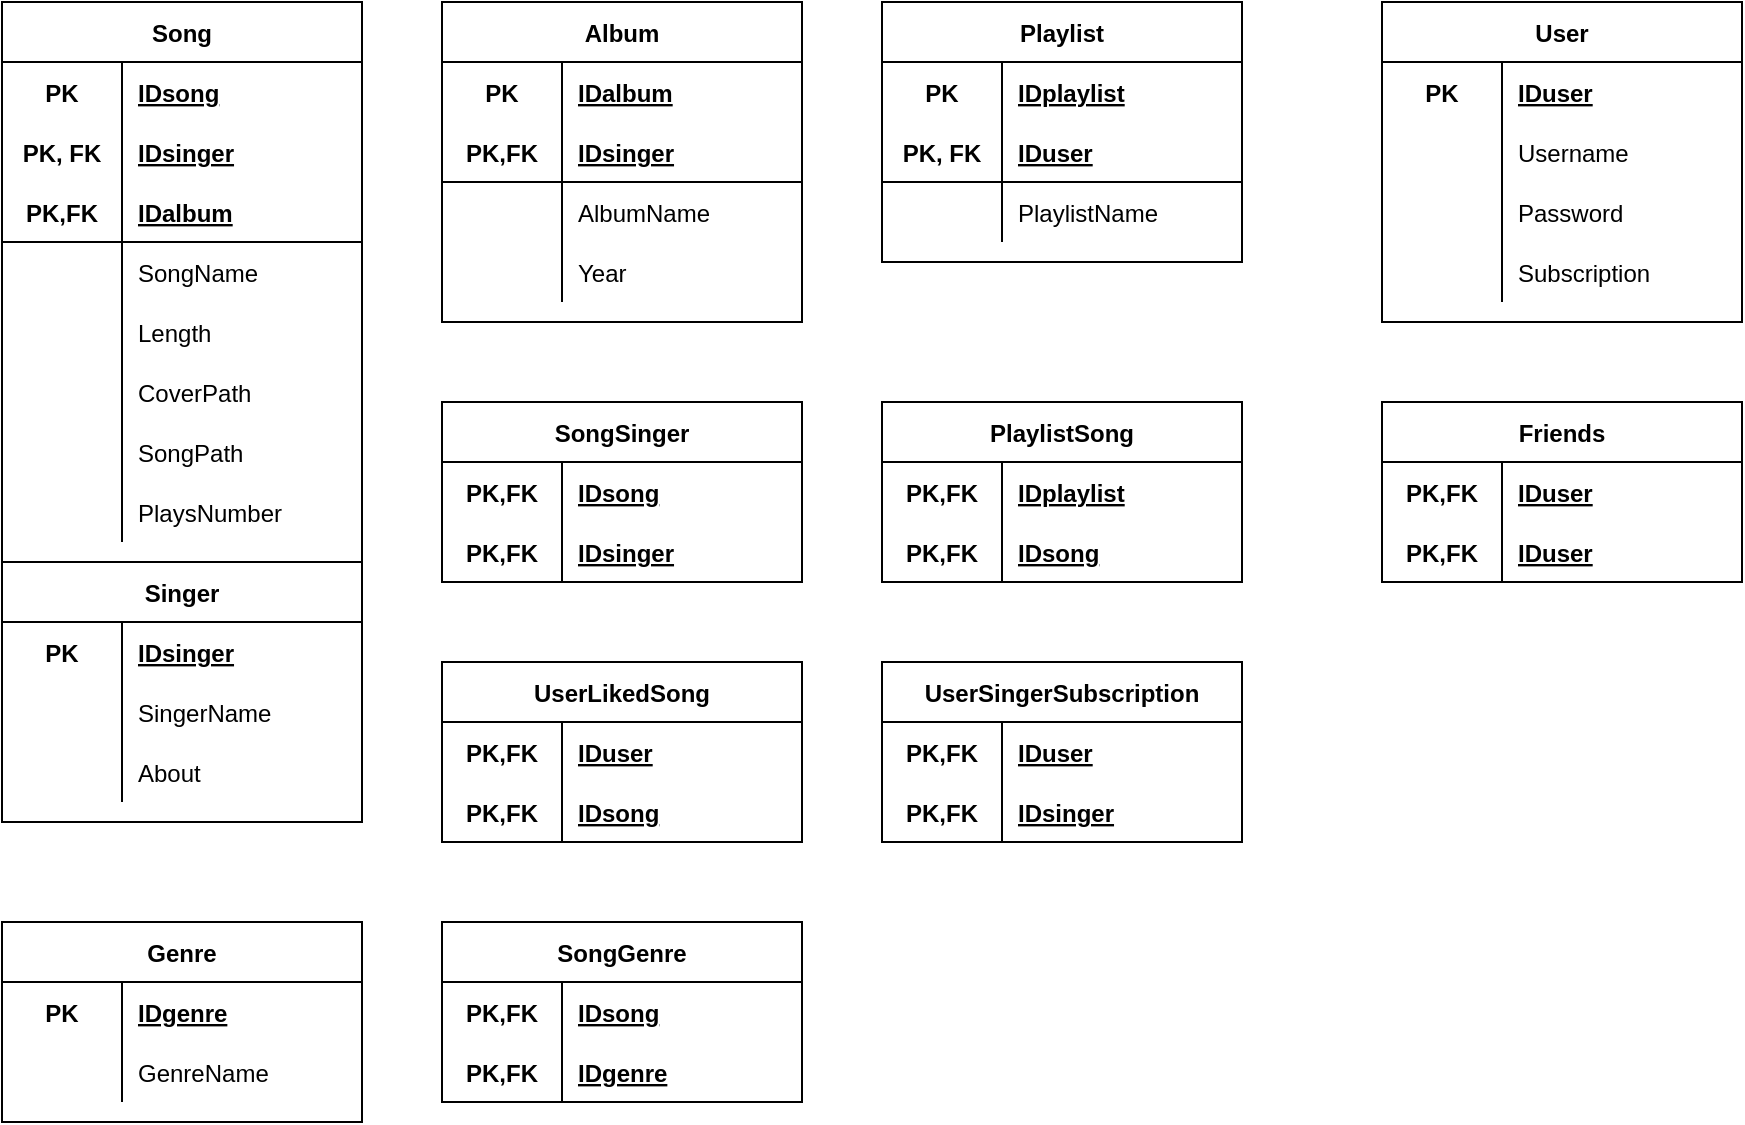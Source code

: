 <mxfile version="13.7.9" type="device"><diagram id="THQ4FjITXMWXtmyJFbRq" name="Page-1"><mxGraphModel dx="1773" dy="612" grid="1" gridSize="10" guides="1" tooltips="1" connect="1" arrows="1" fold="1" page="1" pageScale="1" pageWidth="827" pageHeight="1169" math="0" shadow="0"><root><mxCell id="0"/><mxCell id="1" parent="0"/><mxCell id="MXgtOLswVDsgF5XShv01-17" value="Song" style="shape=table;startSize=30;container=1;collapsible=1;childLayout=tableLayout;fixedRows=1;rowLines=0;fontStyle=1;align=center;resizeLast=1;" parent="1" vertex="1"><mxGeometry x="-80" y="20" width="180" height="280" as="geometry"/></mxCell><mxCell id="MXgtOLswVDsgF5XShv01-18" value="" style="shape=partialRectangle;collapsible=0;dropTarget=0;pointerEvents=0;fillColor=none;top=0;left=0;bottom=0;right=0;points=[[0,0.5],[1,0.5]];portConstraint=eastwest;" parent="MXgtOLswVDsgF5XShv01-17" vertex="1"><mxGeometry y="30" width="180" height="30" as="geometry"/></mxCell><mxCell id="MXgtOLswVDsgF5XShv01-19" value="PK" style="shape=partialRectangle;connectable=0;fillColor=none;top=0;left=0;bottom=0;right=0;fontStyle=1;overflow=hidden;" parent="MXgtOLswVDsgF5XShv01-18" vertex="1"><mxGeometry width="60" height="30" as="geometry"/></mxCell><mxCell id="MXgtOLswVDsgF5XShv01-20" value="IDsong" style="shape=partialRectangle;connectable=0;fillColor=none;top=0;left=0;bottom=0;right=0;align=left;spacingLeft=6;fontStyle=5;overflow=hidden;" parent="MXgtOLswVDsgF5XShv01-18" vertex="1"><mxGeometry x="60" width="120" height="30" as="geometry"/></mxCell><mxCell id="V-xneKxvYyfVW1KELHhu-1" style="shape=partialRectangle;collapsible=0;dropTarget=0;pointerEvents=0;fillColor=none;top=0;left=0;bottom=0;right=0;points=[[0,0.5],[1,0.5]];portConstraint=eastwest;" vertex="1" parent="MXgtOLswVDsgF5XShv01-17"><mxGeometry y="60" width="180" height="30" as="geometry"/></mxCell><mxCell id="V-xneKxvYyfVW1KELHhu-2" value="PK, FK" style="shape=partialRectangle;connectable=0;fillColor=none;top=0;left=0;bottom=0;right=0;fontStyle=1;overflow=hidden;" vertex="1" parent="V-xneKxvYyfVW1KELHhu-1"><mxGeometry width="60" height="30" as="geometry"/></mxCell><mxCell id="V-xneKxvYyfVW1KELHhu-3" value="IDsinger" style="shape=partialRectangle;connectable=0;fillColor=none;top=0;left=0;bottom=0;right=0;align=left;spacingLeft=6;fontStyle=5;overflow=hidden;" vertex="1" parent="V-xneKxvYyfVW1KELHhu-1"><mxGeometry x="60" width="120" height="30" as="geometry"/></mxCell><mxCell id="MXgtOLswVDsgF5XShv01-21" value="" style="shape=partialRectangle;collapsible=0;dropTarget=0;pointerEvents=0;fillColor=none;top=0;left=0;bottom=1;right=0;points=[[0,0.5],[1,0.5]];portConstraint=eastwest;" parent="MXgtOLswVDsgF5XShv01-17" vertex="1"><mxGeometry y="90" width="180" height="30" as="geometry"/></mxCell><mxCell id="MXgtOLswVDsgF5XShv01-22" value="PK,FK" style="shape=partialRectangle;connectable=0;fillColor=none;top=0;left=0;bottom=0;right=0;fontStyle=1;overflow=hidden;" parent="MXgtOLswVDsgF5XShv01-21" vertex="1"><mxGeometry width="60" height="30" as="geometry"/></mxCell><mxCell id="MXgtOLswVDsgF5XShv01-23" value="IDalbum" style="shape=partialRectangle;connectable=0;fillColor=none;top=0;left=0;bottom=0;right=0;align=left;spacingLeft=6;fontStyle=5;overflow=hidden;" parent="MXgtOLswVDsgF5XShv01-21" vertex="1"><mxGeometry x="60" width="120" height="30" as="geometry"/></mxCell><mxCell id="MXgtOLswVDsgF5XShv01-24" value="" style="shape=partialRectangle;collapsible=0;dropTarget=0;pointerEvents=0;fillColor=none;top=0;left=0;bottom=0;right=0;points=[[0,0.5],[1,0.5]];portConstraint=eastwest;" parent="MXgtOLswVDsgF5XShv01-17" vertex="1"><mxGeometry y="120" width="180" height="30" as="geometry"/></mxCell><mxCell id="MXgtOLswVDsgF5XShv01-25" value="" style="shape=partialRectangle;connectable=0;fillColor=none;top=0;left=0;bottom=0;right=0;editable=1;overflow=hidden;" parent="MXgtOLswVDsgF5XShv01-24" vertex="1"><mxGeometry width="60" height="30" as="geometry"/></mxCell><mxCell id="MXgtOLswVDsgF5XShv01-26" value="SongName" style="shape=partialRectangle;connectable=0;fillColor=none;top=0;left=0;bottom=0;right=0;align=left;spacingLeft=6;overflow=hidden;" parent="MXgtOLswVDsgF5XShv01-24" vertex="1"><mxGeometry x="60" width="120" height="30" as="geometry"/></mxCell><mxCell id="MXgtOLswVDsgF5XShv01-65" style="shape=partialRectangle;collapsible=0;dropTarget=0;pointerEvents=0;fillColor=none;top=0;left=0;bottom=0;right=0;points=[[0,0.5],[1,0.5]];portConstraint=eastwest;" parent="MXgtOLswVDsgF5XShv01-17" vertex="1"><mxGeometry y="150" width="180" height="30" as="geometry"/></mxCell><mxCell id="MXgtOLswVDsgF5XShv01-66" style="shape=partialRectangle;connectable=0;fillColor=none;top=0;left=0;bottom=0;right=0;editable=1;overflow=hidden;" parent="MXgtOLswVDsgF5XShv01-65" vertex="1"><mxGeometry width="60" height="30" as="geometry"/></mxCell><mxCell id="MXgtOLswVDsgF5XShv01-67" value="Length" style="shape=partialRectangle;connectable=0;fillColor=none;top=0;left=0;bottom=0;right=0;align=left;spacingLeft=6;overflow=hidden;" parent="MXgtOLswVDsgF5XShv01-65" vertex="1"><mxGeometry x="60" width="120" height="30" as="geometry"/></mxCell><mxCell id="MXgtOLswVDsgF5XShv01-27" value="" style="shape=partialRectangle;collapsible=0;dropTarget=0;pointerEvents=0;fillColor=none;top=0;left=0;bottom=0;right=0;points=[[0,0.5],[1,0.5]];portConstraint=eastwest;" parent="MXgtOLswVDsgF5XShv01-17" vertex="1"><mxGeometry y="180" width="180" height="30" as="geometry"/></mxCell><mxCell id="MXgtOLswVDsgF5XShv01-28" value="" style="shape=partialRectangle;connectable=0;fillColor=none;top=0;left=0;bottom=0;right=0;editable=1;overflow=hidden;" parent="MXgtOLswVDsgF5XShv01-27" vertex="1"><mxGeometry width="60" height="30" as="geometry"/></mxCell><mxCell id="MXgtOLswVDsgF5XShv01-29" value="CoverPath" style="shape=partialRectangle;connectable=0;fillColor=none;top=0;left=0;bottom=0;right=0;align=left;spacingLeft=6;overflow=hidden;" parent="MXgtOLswVDsgF5XShv01-27" vertex="1"><mxGeometry x="60" width="120" height="30" as="geometry"/></mxCell><mxCell id="MXgtOLswVDsgF5XShv01-30" style="shape=partialRectangle;collapsible=0;dropTarget=0;pointerEvents=0;fillColor=none;top=0;left=0;bottom=0;right=0;points=[[0,0.5],[1,0.5]];portConstraint=eastwest;" parent="MXgtOLswVDsgF5XShv01-17" vertex="1"><mxGeometry y="210" width="180" height="30" as="geometry"/></mxCell><mxCell id="MXgtOLswVDsgF5XShv01-31" style="shape=partialRectangle;connectable=0;fillColor=none;top=0;left=0;bottom=0;right=0;editable=1;overflow=hidden;" parent="MXgtOLswVDsgF5XShv01-30" vertex="1"><mxGeometry width="60" height="30" as="geometry"/></mxCell><mxCell id="MXgtOLswVDsgF5XShv01-32" value="SongPath" style="shape=partialRectangle;connectable=0;fillColor=none;top=0;left=0;bottom=0;right=0;align=left;spacingLeft=6;overflow=hidden;" parent="MXgtOLswVDsgF5XShv01-30" vertex="1"><mxGeometry x="60" width="120" height="30" as="geometry"/></mxCell><mxCell id="MXgtOLswVDsgF5XShv01-46" style="shape=partialRectangle;collapsible=0;dropTarget=0;pointerEvents=0;fillColor=none;top=0;left=0;bottom=0;right=0;points=[[0,0.5],[1,0.5]];portConstraint=eastwest;" parent="MXgtOLswVDsgF5XShv01-17" vertex="1"><mxGeometry y="240" width="180" height="30" as="geometry"/></mxCell><mxCell id="MXgtOLswVDsgF5XShv01-47" style="shape=partialRectangle;connectable=0;fillColor=none;top=0;left=0;bottom=0;right=0;editable=1;overflow=hidden;" parent="MXgtOLswVDsgF5XShv01-46" vertex="1"><mxGeometry width="60" height="30" as="geometry"/></mxCell><mxCell id="MXgtOLswVDsgF5XShv01-48" value="PlaysNumber" style="shape=partialRectangle;connectable=0;fillColor=none;top=0;left=0;bottom=0;right=0;align=left;spacingLeft=6;overflow=hidden;" parent="MXgtOLswVDsgF5XShv01-46" vertex="1"><mxGeometry x="60" width="120" height="30" as="geometry"/></mxCell><mxCell id="MXgtOLswVDsgF5XShv01-33" value="Singer" style="shape=table;startSize=30;container=1;collapsible=1;childLayout=tableLayout;fixedRows=1;rowLines=0;fontStyle=1;align=center;resizeLast=1;" parent="1" vertex="1"><mxGeometry x="-80" y="300" width="180" height="130" as="geometry"/></mxCell><mxCell id="MXgtOLswVDsgF5XShv01-34" value="" style="shape=partialRectangle;collapsible=0;dropTarget=0;pointerEvents=0;fillColor=none;top=0;left=0;bottom=0;right=0;points=[[0,0.5],[1,0.5]];portConstraint=eastwest;" parent="MXgtOLswVDsgF5XShv01-33" vertex="1"><mxGeometry y="30" width="180" height="30" as="geometry"/></mxCell><mxCell id="MXgtOLswVDsgF5XShv01-35" value="PK" style="shape=partialRectangle;connectable=0;fillColor=none;top=0;left=0;bottom=0;right=0;fontStyle=1;overflow=hidden;" parent="MXgtOLswVDsgF5XShv01-34" vertex="1"><mxGeometry width="60" height="30" as="geometry"/></mxCell><mxCell id="MXgtOLswVDsgF5XShv01-36" value="IDsinger" style="shape=partialRectangle;connectable=0;fillColor=none;top=0;left=0;bottom=0;right=0;align=left;spacingLeft=6;fontStyle=5;overflow=hidden;" parent="MXgtOLswVDsgF5XShv01-34" vertex="1"><mxGeometry x="60" width="120" height="30" as="geometry"/></mxCell><mxCell id="MXgtOLswVDsgF5XShv01-40" value="" style="shape=partialRectangle;collapsible=0;dropTarget=0;pointerEvents=0;fillColor=none;top=0;left=0;bottom=0;right=0;points=[[0,0.5],[1,0.5]];portConstraint=eastwest;" parent="MXgtOLswVDsgF5XShv01-33" vertex="1"><mxGeometry y="60" width="180" height="30" as="geometry"/></mxCell><mxCell id="MXgtOLswVDsgF5XShv01-41" value="" style="shape=partialRectangle;connectable=0;fillColor=none;top=0;left=0;bottom=0;right=0;editable=1;overflow=hidden;" parent="MXgtOLswVDsgF5XShv01-40" vertex="1"><mxGeometry width="60" height="30" as="geometry"/></mxCell><mxCell id="MXgtOLswVDsgF5XShv01-42" value="SingerName" style="shape=partialRectangle;connectable=0;fillColor=none;top=0;left=0;bottom=0;right=0;align=left;spacingLeft=6;overflow=hidden;" parent="MXgtOLswVDsgF5XShv01-40" vertex="1"><mxGeometry x="60" width="120" height="30" as="geometry"/></mxCell><mxCell id="MXgtOLswVDsgF5XShv01-43" value="" style="shape=partialRectangle;collapsible=0;dropTarget=0;pointerEvents=0;fillColor=none;top=0;left=0;bottom=0;right=0;points=[[0,0.5],[1,0.5]];portConstraint=eastwest;" parent="MXgtOLswVDsgF5XShv01-33" vertex="1"><mxGeometry y="90" width="180" height="30" as="geometry"/></mxCell><mxCell id="MXgtOLswVDsgF5XShv01-44" value="" style="shape=partialRectangle;connectable=0;fillColor=none;top=0;left=0;bottom=0;right=0;editable=1;overflow=hidden;" parent="MXgtOLswVDsgF5XShv01-43" vertex="1"><mxGeometry width="60" height="30" as="geometry"/></mxCell><mxCell id="MXgtOLswVDsgF5XShv01-45" value="About" style="shape=partialRectangle;connectable=0;fillColor=none;top=0;left=0;bottom=0;right=0;align=left;spacingLeft=6;overflow=hidden;" parent="MXgtOLswVDsgF5XShv01-43" vertex="1"><mxGeometry x="60" width="120" height="30" as="geometry"/></mxCell><mxCell id="MXgtOLswVDsgF5XShv01-52" value="Album" style="shape=table;startSize=30;container=1;collapsible=1;childLayout=tableLayout;fixedRows=1;rowLines=0;fontStyle=1;align=center;resizeLast=1;" parent="1" vertex="1"><mxGeometry x="140" y="20" width="180" height="160" as="geometry"/></mxCell><mxCell id="MXgtOLswVDsgF5XShv01-53" value="" style="shape=partialRectangle;collapsible=0;dropTarget=0;pointerEvents=0;fillColor=none;top=0;left=0;bottom=0;right=0;points=[[0,0.5],[1,0.5]];portConstraint=eastwest;" parent="MXgtOLswVDsgF5XShv01-52" vertex="1"><mxGeometry y="30" width="180" height="30" as="geometry"/></mxCell><mxCell id="MXgtOLswVDsgF5XShv01-54" value="PK" style="shape=partialRectangle;connectable=0;fillColor=none;top=0;left=0;bottom=0;right=0;fontStyle=1;overflow=hidden;" parent="MXgtOLswVDsgF5XShv01-53" vertex="1"><mxGeometry width="60" height="30" as="geometry"/></mxCell><mxCell id="MXgtOLswVDsgF5XShv01-55" value="IDalbum" style="shape=partialRectangle;connectable=0;fillColor=none;top=0;left=0;bottom=0;right=0;align=left;spacingLeft=6;fontStyle=5;overflow=hidden;" parent="MXgtOLswVDsgF5XShv01-53" vertex="1"><mxGeometry x="60" width="120" height="30" as="geometry"/></mxCell><mxCell id="MXgtOLswVDsgF5XShv01-56" value="" style="shape=partialRectangle;collapsible=0;dropTarget=0;pointerEvents=0;fillColor=none;top=0;left=0;bottom=1;right=0;points=[[0,0.5],[1,0.5]];portConstraint=eastwest;" parent="MXgtOLswVDsgF5XShv01-52" vertex="1"><mxGeometry y="60" width="180" height="30" as="geometry"/></mxCell><mxCell id="MXgtOLswVDsgF5XShv01-57" value="PK,FK" style="shape=partialRectangle;connectable=0;fillColor=none;top=0;left=0;bottom=0;right=0;fontStyle=1;overflow=hidden;" parent="MXgtOLswVDsgF5XShv01-56" vertex="1"><mxGeometry width="60" height="30" as="geometry"/></mxCell><mxCell id="MXgtOLswVDsgF5XShv01-58" value="IDsinger" style="shape=partialRectangle;connectable=0;fillColor=none;top=0;left=0;bottom=0;right=0;align=left;spacingLeft=6;fontStyle=5;overflow=hidden;" parent="MXgtOLswVDsgF5XShv01-56" vertex="1"><mxGeometry x="60" width="120" height="30" as="geometry"/></mxCell><mxCell id="MXgtOLswVDsgF5XShv01-59" value="" style="shape=partialRectangle;collapsible=0;dropTarget=0;pointerEvents=0;fillColor=none;top=0;left=0;bottom=0;right=0;points=[[0,0.5],[1,0.5]];portConstraint=eastwest;" parent="MXgtOLswVDsgF5XShv01-52" vertex="1"><mxGeometry y="90" width="180" height="30" as="geometry"/></mxCell><mxCell id="MXgtOLswVDsgF5XShv01-60" value="" style="shape=partialRectangle;connectable=0;fillColor=none;top=0;left=0;bottom=0;right=0;editable=1;overflow=hidden;" parent="MXgtOLswVDsgF5XShv01-59" vertex="1"><mxGeometry width="60" height="30" as="geometry"/></mxCell><mxCell id="MXgtOLswVDsgF5XShv01-61" value="AlbumName" style="shape=partialRectangle;connectable=0;fillColor=none;top=0;left=0;bottom=0;right=0;align=left;spacingLeft=6;overflow=hidden;" parent="MXgtOLswVDsgF5XShv01-59" vertex="1"><mxGeometry x="60" width="120" height="30" as="geometry"/></mxCell><mxCell id="MXgtOLswVDsgF5XShv01-62" value="" style="shape=partialRectangle;collapsible=0;dropTarget=0;pointerEvents=0;fillColor=none;top=0;left=0;bottom=0;right=0;points=[[0,0.5],[1,0.5]];portConstraint=eastwest;" parent="MXgtOLswVDsgF5XShv01-52" vertex="1"><mxGeometry y="120" width="180" height="30" as="geometry"/></mxCell><mxCell id="MXgtOLswVDsgF5XShv01-63" value="" style="shape=partialRectangle;connectable=0;fillColor=none;top=0;left=0;bottom=0;right=0;editable=1;overflow=hidden;" parent="MXgtOLswVDsgF5XShv01-62" vertex="1"><mxGeometry width="60" height="30" as="geometry"/></mxCell><mxCell id="MXgtOLswVDsgF5XShv01-64" value="Year" style="shape=partialRectangle;connectable=0;fillColor=none;top=0;left=0;bottom=0;right=0;align=left;spacingLeft=6;overflow=hidden;" parent="MXgtOLswVDsgF5XShv01-62" vertex="1"><mxGeometry x="60" width="120" height="30" as="geometry"/></mxCell><mxCell id="MXgtOLswVDsgF5XShv01-68" value="SongSinger" style="shape=table;startSize=30;container=1;collapsible=1;childLayout=tableLayout;fixedRows=1;rowLines=0;fontStyle=1;align=center;resizeLast=1;" parent="1" vertex="1"><mxGeometry x="140" y="220" width="180" height="90" as="geometry"/></mxCell><mxCell id="MXgtOLswVDsgF5XShv01-69" value="" style="shape=partialRectangle;collapsible=0;dropTarget=0;pointerEvents=0;fillColor=none;top=0;left=0;bottom=0;right=0;points=[[0,0.5],[1,0.5]];portConstraint=eastwest;" parent="MXgtOLswVDsgF5XShv01-68" vertex="1"><mxGeometry y="30" width="180" height="30" as="geometry"/></mxCell><mxCell id="MXgtOLswVDsgF5XShv01-70" value="PK,FK" style="shape=partialRectangle;connectable=0;fillColor=none;top=0;left=0;bottom=0;right=0;fontStyle=1;overflow=hidden;" parent="MXgtOLswVDsgF5XShv01-69" vertex="1"><mxGeometry width="60" height="30" as="geometry"/></mxCell><mxCell id="MXgtOLswVDsgF5XShv01-71" value="IDsong" style="shape=partialRectangle;connectable=0;fillColor=none;top=0;left=0;bottom=0;right=0;align=left;spacingLeft=6;fontStyle=5;overflow=hidden;" parent="MXgtOLswVDsgF5XShv01-69" vertex="1"><mxGeometry x="60" width="120" height="30" as="geometry"/></mxCell><mxCell id="MXgtOLswVDsgF5XShv01-72" value="" style="shape=partialRectangle;collapsible=0;dropTarget=0;pointerEvents=0;fillColor=none;top=0;left=0;bottom=1;right=0;points=[[0,0.5],[1,0.5]];portConstraint=eastwest;" parent="MXgtOLswVDsgF5XShv01-68" vertex="1"><mxGeometry y="60" width="180" height="30" as="geometry"/></mxCell><mxCell id="MXgtOLswVDsgF5XShv01-73" value="PK,FK" style="shape=partialRectangle;connectable=0;fillColor=none;top=0;left=0;bottom=0;right=0;fontStyle=1;overflow=hidden;" parent="MXgtOLswVDsgF5XShv01-72" vertex="1"><mxGeometry width="60" height="30" as="geometry"/></mxCell><mxCell id="MXgtOLswVDsgF5XShv01-74" value="IDsinger" style="shape=partialRectangle;connectable=0;fillColor=none;top=0;left=0;bottom=0;right=0;align=left;spacingLeft=6;fontStyle=5;overflow=hidden;" parent="MXgtOLswVDsgF5XShv01-72" vertex="1"><mxGeometry x="60" width="120" height="30" as="geometry"/></mxCell><mxCell id="MXgtOLswVDsgF5XShv01-140" value="Playlist" style="shape=table;startSize=30;container=1;collapsible=1;childLayout=tableLayout;fixedRows=1;rowLines=0;fontStyle=1;align=center;resizeLast=1;" parent="1" vertex="1"><mxGeometry x="360" y="20" width="180" height="130" as="geometry"/></mxCell><mxCell id="MXgtOLswVDsgF5XShv01-141" value="" style="shape=partialRectangle;collapsible=0;dropTarget=0;pointerEvents=0;fillColor=none;top=0;left=0;bottom=0;right=0;points=[[0,0.5],[1,0.5]];portConstraint=eastwest;" parent="MXgtOLswVDsgF5XShv01-140" vertex="1"><mxGeometry y="30" width="180" height="30" as="geometry"/></mxCell><mxCell id="MXgtOLswVDsgF5XShv01-142" value="PK" style="shape=partialRectangle;connectable=0;fillColor=none;top=0;left=0;bottom=0;right=0;fontStyle=1;overflow=hidden;" parent="MXgtOLswVDsgF5XShv01-141" vertex="1"><mxGeometry width="60" height="30" as="geometry"/></mxCell><mxCell id="MXgtOLswVDsgF5XShv01-143" value="IDplaylist" style="shape=partialRectangle;connectable=0;fillColor=none;top=0;left=0;bottom=0;right=0;align=left;spacingLeft=6;fontStyle=5;overflow=hidden;" parent="MXgtOLswVDsgF5XShv01-141" vertex="1"><mxGeometry x="60" width="120" height="30" as="geometry"/></mxCell><mxCell id="MXgtOLswVDsgF5XShv01-144" value="" style="shape=partialRectangle;collapsible=0;dropTarget=0;pointerEvents=0;fillColor=none;top=0;left=0;bottom=1;right=0;points=[[0,0.5],[1,0.5]];portConstraint=eastwest;" parent="MXgtOLswVDsgF5XShv01-140" vertex="1"><mxGeometry y="60" width="180" height="30" as="geometry"/></mxCell><mxCell id="MXgtOLswVDsgF5XShv01-145" value="PK, FK" style="shape=partialRectangle;connectable=0;fillColor=none;top=0;left=0;bottom=0;right=0;fontStyle=1;overflow=hidden;" parent="MXgtOLswVDsgF5XShv01-144" vertex="1"><mxGeometry width="60" height="30" as="geometry"/></mxCell><mxCell id="MXgtOLswVDsgF5XShv01-146" value="IDuser" style="shape=partialRectangle;connectable=0;fillColor=none;top=0;left=0;bottom=0;right=0;align=left;spacingLeft=6;fontStyle=5;overflow=hidden;" parent="MXgtOLswVDsgF5XShv01-144" vertex="1"><mxGeometry x="60" width="120" height="30" as="geometry"/></mxCell><mxCell id="MXgtOLswVDsgF5XShv01-147" value="" style="shape=partialRectangle;collapsible=0;dropTarget=0;pointerEvents=0;fillColor=none;top=0;left=0;bottom=0;right=0;points=[[0,0.5],[1,0.5]];portConstraint=eastwest;" parent="MXgtOLswVDsgF5XShv01-140" vertex="1"><mxGeometry y="90" width="180" height="30" as="geometry"/></mxCell><mxCell id="MXgtOLswVDsgF5XShv01-148" value="" style="shape=partialRectangle;connectable=0;fillColor=none;top=0;left=0;bottom=0;right=0;editable=1;overflow=hidden;" parent="MXgtOLswVDsgF5XShv01-147" vertex="1"><mxGeometry width="60" height="30" as="geometry"/></mxCell><mxCell id="MXgtOLswVDsgF5XShv01-149" value="PlaylistName" style="shape=partialRectangle;connectable=0;fillColor=none;top=0;left=0;bottom=0;right=0;align=left;spacingLeft=6;overflow=hidden;" parent="MXgtOLswVDsgF5XShv01-147" vertex="1"><mxGeometry x="60" width="120" height="30" as="geometry"/></mxCell><mxCell id="MXgtOLswVDsgF5XShv01-133" value="UserLikedSong" style="shape=table;startSize=30;container=1;collapsible=1;childLayout=tableLayout;fixedRows=1;rowLines=0;fontStyle=1;align=center;resizeLast=1;" parent="1" vertex="1"><mxGeometry x="140" y="350" width="180" height="90" as="geometry"/></mxCell><mxCell id="MXgtOLswVDsgF5XShv01-134" value="" style="shape=partialRectangle;collapsible=0;dropTarget=0;pointerEvents=0;fillColor=none;top=0;left=0;bottom=0;right=0;points=[[0,0.5],[1,0.5]];portConstraint=eastwest;" parent="MXgtOLswVDsgF5XShv01-133" vertex="1"><mxGeometry y="30" width="180" height="30" as="geometry"/></mxCell><mxCell id="MXgtOLswVDsgF5XShv01-135" value="PK,FK" style="shape=partialRectangle;connectable=0;fillColor=none;top=0;left=0;bottom=0;right=0;fontStyle=1;overflow=hidden;" parent="MXgtOLswVDsgF5XShv01-134" vertex="1"><mxGeometry width="60" height="30" as="geometry"/></mxCell><mxCell id="MXgtOLswVDsgF5XShv01-136" value="IDuser" style="shape=partialRectangle;connectable=0;fillColor=none;top=0;left=0;bottom=0;right=0;align=left;spacingLeft=6;fontStyle=5;overflow=hidden;" parent="MXgtOLswVDsgF5XShv01-134" vertex="1"><mxGeometry x="60" width="120" height="30" as="geometry"/></mxCell><mxCell id="MXgtOLswVDsgF5XShv01-137" value="" style="shape=partialRectangle;collapsible=0;dropTarget=0;pointerEvents=0;fillColor=none;top=0;left=0;bottom=1;right=0;points=[[0,0.5],[1,0.5]];portConstraint=eastwest;" parent="MXgtOLswVDsgF5XShv01-133" vertex="1"><mxGeometry y="60" width="180" height="30" as="geometry"/></mxCell><mxCell id="MXgtOLswVDsgF5XShv01-138" value="PK,FK" style="shape=partialRectangle;connectable=0;fillColor=none;top=0;left=0;bottom=0;right=0;fontStyle=1;overflow=hidden;" parent="MXgtOLswVDsgF5XShv01-137" vertex="1"><mxGeometry width="60" height="30" as="geometry"/></mxCell><mxCell id="MXgtOLswVDsgF5XShv01-139" value="IDsong" style="shape=partialRectangle;connectable=0;fillColor=none;top=0;left=0;bottom=0;right=0;align=left;spacingLeft=6;fontStyle=5;overflow=hidden;" parent="MXgtOLswVDsgF5XShv01-137" vertex="1"><mxGeometry x="60" width="120" height="30" as="geometry"/></mxCell><mxCell id="MXgtOLswVDsgF5XShv01-173" value="UserSingerSubscription" style="shape=table;startSize=30;container=1;collapsible=1;childLayout=tableLayout;fixedRows=1;rowLines=0;fontStyle=1;align=center;resizeLast=1;" parent="1" vertex="1"><mxGeometry x="360" y="350" width="180" height="90" as="geometry"/></mxCell><mxCell id="MXgtOLswVDsgF5XShv01-174" value="" style="shape=partialRectangle;collapsible=0;dropTarget=0;pointerEvents=0;fillColor=none;top=0;left=0;bottom=0;right=0;points=[[0,0.5],[1,0.5]];portConstraint=eastwest;" parent="MXgtOLswVDsgF5XShv01-173" vertex="1"><mxGeometry y="30" width="180" height="30" as="geometry"/></mxCell><mxCell id="MXgtOLswVDsgF5XShv01-175" value="PK,FK" style="shape=partialRectangle;connectable=0;fillColor=none;top=0;left=0;bottom=0;right=0;fontStyle=1;overflow=hidden;" parent="MXgtOLswVDsgF5XShv01-174" vertex="1"><mxGeometry width="60" height="30" as="geometry"/></mxCell><mxCell id="MXgtOLswVDsgF5XShv01-176" value="IDuser" style="shape=partialRectangle;connectable=0;fillColor=none;top=0;left=0;bottom=0;right=0;align=left;spacingLeft=6;fontStyle=5;overflow=hidden;" parent="MXgtOLswVDsgF5XShv01-174" vertex="1"><mxGeometry x="60" width="120" height="30" as="geometry"/></mxCell><mxCell id="MXgtOLswVDsgF5XShv01-177" value="" style="shape=partialRectangle;collapsible=0;dropTarget=0;pointerEvents=0;fillColor=none;top=0;left=0;bottom=1;right=0;points=[[0,0.5],[1,0.5]];portConstraint=eastwest;" parent="MXgtOLswVDsgF5XShv01-173" vertex="1"><mxGeometry y="60" width="180" height="30" as="geometry"/></mxCell><mxCell id="MXgtOLswVDsgF5XShv01-178" value="PK,FK" style="shape=partialRectangle;connectable=0;fillColor=none;top=0;left=0;bottom=0;right=0;fontStyle=1;overflow=hidden;" parent="MXgtOLswVDsgF5XShv01-177" vertex="1"><mxGeometry width="60" height="30" as="geometry"/></mxCell><mxCell id="MXgtOLswVDsgF5XShv01-179" value="IDsinger" style="shape=partialRectangle;connectable=0;fillColor=none;top=0;left=0;bottom=0;right=0;align=left;spacingLeft=6;fontStyle=5;overflow=hidden;" parent="MXgtOLswVDsgF5XShv01-177" vertex="1"><mxGeometry x="60" width="120" height="30" as="geometry"/></mxCell><mxCell id="MXgtOLswVDsgF5XShv01-153" value="PlaylistSong" style="shape=table;startSize=30;container=1;collapsible=1;childLayout=tableLayout;fixedRows=1;rowLines=0;fontStyle=1;align=center;resizeLast=1;" parent="1" vertex="1"><mxGeometry x="360" y="220" width="180" height="90" as="geometry"/></mxCell><mxCell id="MXgtOLswVDsgF5XShv01-154" value="" style="shape=partialRectangle;collapsible=0;dropTarget=0;pointerEvents=0;fillColor=none;top=0;left=0;bottom=0;right=0;points=[[0,0.5],[1,0.5]];portConstraint=eastwest;" parent="MXgtOLswVDsgF5XShv01-153" vertex="1"><mxGeometry y="30" width="180" height="30" as="geometry"/></mxCell><mxCell id="MXgtOLswVDsgF5XShv01-155" value="PK,FK" style="shape=partialRectangle;connectable=0;fillColor=none;top=0;left=0;bottom=0;right=0;fontStyle=1;overflow=hidden;" parent="MXgtOLswVDsgF5XShv01-154" vertex="1"><mxGeometry width="60" height="30" as="geometry"/></mxCell><mxCell id="MXgtOLswVDsgF5XShv01-156" value="IDplaylist" style="shape=partialRectangle;connectable=0;fillColor=none;top=0;left=0;bottom=0;right=0;align=left;spacingLeft=6;fontStyle=5;overflow=hidden;" parent="MXgtOLswVDsgF5XShv01-154" vertex="1"><mxGeometry x="60" width="120" height="30" as="geometry"/></mxCell><mxCell id="MXgtOLswVDsgF5XShv01-157" value="" style="shape=partialRectangle;collapsible=0;dropTarget=0;pointerEvents=0;fillColor=none;top=0;left=0;bottom=1;right=0;points=[[0,0.5],[1,0.5]];portConstraint=eastwest;" parent="MXgtOLswVDsgF5XShv01-153" vertex="1"><mxGeometry y="60" width="180" height="30" as="geometry"/></mxCell><mxCell id="MXgtOLswVDsgF5XShv01-158" value="PK,FK" style="shape=partialRectangle;connectable=0;fillColor=none;top=0;left=0;bottom=0;right=0;fontStyle=1;overflow=hidden;" parent="MXgtOLswVDsgF5XShv01-157" vertex="1"><mxGeometry width="60" height="30" as="geometry"/></mxCell><mxCell id="MXgtOLswVDsgF5XShv01-159" value="IDsong" style="shape=partialRectangle;connectable=0;fillColor=none;top=0;left=0;bottom=0;right=0;align=left;spacingLeft=6;fontStyle=5;overflow=hidden;" parent="MXgtOLswVDsgF5XShv01-157" vertex="1"><mxGeometry x="60" width="120" height="30" as="geometry"/></mxCell><mxCell id="MXgtOLswVDsgF5XShv01-166" value="Friends" style="shape=table;startSize=30;container=1;collapsible=1;childLayout=tableLayout;fixedRows=1;rowLines=0;fontStyle=1;align=center;resizeLast=1;" parent="1" vertex="1"><mxGeometry x="610" y="220" width="180" height="90" as="geometry"/></mxCell><mxCell id="MXgtOLswVDsgF5XShv01-167" value="" style="shape=partialRectangle;collapsible=0;dropTarget=0;pointerEvents=0;fillColor=none;top=0;left=0;bottom=0;right=0;points=[[0,0.5],[1,0.5]];portConstraint=eastwest;" parent="MXgtOLswVDsgF5XShv01-166" vertex="1"><mxGeometry y="30" width="180" height="30" as="geometry"/></mxCell><mxCell id="MXgtOLswVDsgF5XShv01-168" value="PK,FK" style="shape=partialRectangle;connectable=0;fillColor=none;top=0;left=0;bottom=0;right=0;fontStyle=1;overflow=hidden;" parent="MXgtOLswVDsgF5XShv01-167" vertex="1"><mxGeometry width="60" height="30" as="geometry"/></mxCell><mxCell id="MXgtOLswVDsgF5XShv01-169" value="IDuser" style="shape=partialRectangle;connectable=0;fillColor=none;top=0;left=0;bottom=0;right=0;align=left;spacingLeft=6;fontStyle=5;overflow=hidden;" parent="MXgtOLswVDsgF5XShv01-167" vertex="1"><mxGeometry x="60" width="120" height="30" as="geometry"/></mxCell><mxCell id="MXgtOLswVDsgF5XShv01-170" value="" style="shape=partialRectangle;collapsible=0;dropTarget=0;pointerEvents=0;fillColor=none;top=0;left=0;bottom=1;right=0;points=[[0,0.5],[1,0.5]];portConstraint=eastwest;" parent="MXgtOLswVDsgF5XShv01-166" vertex="1"><mxGeometry y="60" width="180" height="30" as="geometry"/></mxCell><mxCell id="MXgtOLswVDsgF5XShv01-171" value="PK,FK" style="shape=partialRectangle;connectable=0;fillColor=none;top=0;left=0;bottom=0;right=0;fontStyle=1;overflow=hidden;" parent="MXgtOLswVDsgF5XShv01-170" vertex="1"><mxGeometry width="60" height="30" as="geometry"/></mxCell><mxCell id="MXgtOLswVDsgF5XShv01-172" value="IDuser" style="shape=partialRectangle;connectable=0;fillColor=none;top=0;left=0;bottom=0;right=0;align=left;spacingLeft=6;fontStyle=5;overflow=hidden;" parent="MXgtOLswVDsgF5XShv01-170" vertex="1"><mxGeometry x="60" width="120" height="30" as="geometry"/></mxCell><mxCell id="MXgtOLswVDsgF5XShv01-107" value="User" style="shape=table;startSize=30;container=1;collapsible=1;childLayout=tableLayout;fixedRows=1;rowLines=0;fontStyle=1;align=center;resizeLast=1;" parent="1" vertex="1"><mxGeometry x="610" y="20" width="180" height="160" as="geometry"/></mxCell><mxCell id="MXgtOLswVDsgF5XShv01-108" value="" style="shape=partialRectangle;collapsible=0;dropTarget=0;pointerEvents=0;fillColor=none;top=0;left=0;bottom=0;right=0;points=[[0,0.5],[1,0.5]];portConstraint=eastwest;" parent="MXgtOLswVDsgF5XShv01-107" vertex="1"><mxGeometry y="30" width="180" height="30" as="geometry"/></mxCell><mxCell id="MXgtOLswVDsgF5XShv01-109" value="PK" style="shape=partialRectangle;connectable=0;fillColor=none;top=0;left=0;bottom=0;right=0;fontStyle=1;overflow=hidden;" parent="MXgtOLswVDsgF5XShv01-108" vertex="1"><mxGeometry width="60" height="30" as="geometry"/></mxCell><mxCell id="MXgtOLswVDsgF5XShv01-110" value="IDuser" style="shape=partialRectangle;connectable=0;fillColor=none;top=0;left=0;bottom=0;right=0;align=left;spacingLeft=6;fontStyle=5;overflow=hidden;" parent="MXgtOLswVDsgF5XShv01-108" vertex="1"><mxGeometry x="60" width="120" height="30" as="geometry"/></mxCell><mxCell id="MXgtOLswVDsgF5XShv01-114" value="" style="shape=partialRectangle;collapsible=0;dropTarget=0;pointerEvents=0;fillColor=none;top=0;left=0;bottom=0;right=0;points=[[0,0.5],[1,0.5]];portConstraint=eastwest;" parent="MXgtOLswVDsgF5XShv01-107" vertex="1"><mxGeometry y="60" width="180" height="30" as="geometry"/></mxCell><mxCell id="MXgtOLswVDsgF5XShv01-115" value="" style="shape=partialRectangle;connectable=0;fillColor=none;top=0;left=0;bottom=0;right=0;editable=1;overflow=hidden;" parent="MXgtOLswVDsgF5XShv01-114" vertex="1"><mxGeometry width="60" height="30" as="geometry"/></mxCell><mxCell id="MXgtOLswVDsgF5XShv01-116" value="Username" style="shape=partialRectangle;connectable=0;fillColor=none;top=0;left=0;bottom=0;right=0;align=left;spacingLeft=6;overflow=hidden;" parent="MXgtOLswVDsgF5XShv01-114" vertex="1"><mxGeometry x="60" width="120" height="30" as="geometry"/></mxCell><mxCell id="MXgtOLswVDsgF5XShv01-160" style="shape=partialRectangle;collapsible=0;dropTarget=0;pointerEvents=0;fillColor=none;top=0;left=0;bottom=0;right=0;points=[[0,0.5],[1,0.5]];portConstraint=eastwest;" parent="MXgtOLswVDsgF5XShv01-107" vertex="1"><mxGeometry y="90" width="180" height="30" as="geometry"/></mxCell><mxCell id="MXgtOLswVDsgF5XShv01-161" style="shape=partialRectangle;connectable=0;fillColor=none;top=0;left=0;bottom=0;right=0;editable=1;overflow=hidden;" parent="MXgtOLswVDsgF5XShv01-160" vertex="1"><mxGeometry width="60" height="30" as="geometry"/></mxCell><mxCell id="MXgtOLswVDsgF5XShv01-162" value="Password" style="shape=partialRectangle;connectable=0;fillColor=none;top=0;left=0;bottom=0;right=0;align=left;spacingLeft=6;overflow=hidden;" parent="MXgtOLswVDsgF5XShv01-160" vertex="1"><mxGeometry x="60" width="120" height="30" as="geometry"/></mxCell><mxCell id="MXgtOLswVDsgF5XShv01-163" style="shape=partialRectangle;collapsible=0;dropTarget=0;pointerEvents=0;fillColor=none;top=0;left=0;bottom=0;right=0;points=[[0,0.5],[1,0.5]];portConstraint=eastwest;" parent="MXgtOLswVDsgF5XShv01-107" vertex="1"><mxGeometry y="120" width="180" height="30" as="geometry"/></mxCell><mxCell id="MXgtOLswVDsgF5XShv01-164" style="shape=partialRectangle;connectable=0;fillColor=none;top=0;left=0;bottom=0;right=0;editable=1;overflow=hidden;" parent="MXgtOLswVDsgF5XShv01-163" vertex="1"><mxGeometry width="60" height="30" as="geometry"/></mxCell><mxCell id="MXgtOLswVDsgF5XShv01-165" value="Subscription" style="shape=partialRectangle;connectable=0;fillColor=none;top=0;left=0;bottom=0;right=0;align=left;spacingLeft=6;overflow=hidden;" parent="MXgtOLswVDsgF5XShv01-163" vertex="1"><mxGeometry x="60" width="120" height="30" as="geometry"/></mxCell><mxCell id="Jq8VzrDjNTb9Mz0AK6xD-8" value="Genre" style="shape=table;startSize=30;container=1;collapsible=1;childLayout=tableLayout;fixedRows=1;rowLines=0;fontStyle=1;align=center;resizeLast=1;" parent="1" vertex="1"><mxGeometry x="-80" y="480" width="180" height="100" as="geometry"/></mxCell><mxCell id="Jq8VzrDjNTb9Mz0AK6xD-9" value="" style="shape=partialRectangle;collapsible=0;dropTarget=0;pointerEvents=0;fillColor=none;top=0;left=0;bottom=0;right=0;points=[[0,0.5],[1,0.5]];portConstraint=eastwest;" parent="Jq8VzrDjNTb9Mz0AK6xD-8" vertex="1"><mxGeometry y="30" width="180" height="30" as="geometry"/></mxCell><mxCell id="Jq8VzrDjNTb9Mz0AK6xD-10" value="PK" style="shape=partialRectangle;connectable=0;fillColor=none;top=0;left=0;bottom=0;right=0;fontStyle=1;overflow=hidden;" parent="Jq8VzrDjNTb9Mz0AK6xD-9" vertex="1"><mxGeometry width="60" height="30" as="geometry"/></mxCell><mxCell id="Jq8VzrDjNTb9Mz0AK6xD-11" value="IDgenre" style="shape=partialRectangle;connectable=0;fillColor=none;top=0;left=0;bottom=0;right=0;align=left;spacingLeft=6;fontStyle=5;overflow=hidden;" parent="Jq8VzrDjNTb9Mz0AK6xD-9" vertex="1"><mxGeometry x="60" width="120" height="30" as="geometry"/></mxCell><mxCell id="Jq8VzrDjNTb9Mz0AK6xD-12" value="" style="shape=partialRectangle;collapsible=0;dropTarget=0;pointerEvents=0;fillColor=none;top=0;left=0;bottom=0;right=0;points=[[0,0.5],[1,0.5]];portConstraint=eastwest;" parent="Jq8VzrDjNTb9Mz0AK6xD-8" vertex="1"><mxGeometry y="60" width="180" height="30" as="geometry"/></mxCell><mxCell id="Jq8VzrDjNTb9Mz0AK6xD-13" value="" style="shape=partialRectangle;connectable=0;fillColor=none;top=0;left=0;bottom=0;right=0;editable=1;overflow=hidden;" parent="Jq8VzrDjNTb9Mz0AK6xD-12" vertex="1"><mxGeometry width="60" height="30" as="geometry"/></mxCell><mxCell id="Jq8VzrDjNTb9Mz0AK6xD-14" value="GenreName" style="shape=partialRectangle;connectable=0;fillColor=none;top=0;left=0;bottom=0;right=0;align=left;spacingLeft=6;overflow=hidden;" parent="Jq8VzrDjNTb9Mz0AK6xD-12" vertex="1"><mxGeometry x="60" width="120" height="30" as="geometry"/></mxCell><mxCell id="Jq8VzrDjNTb9Mz0AK6xD-25" value="SongGenre" style="shape=table;startSize=30;container=1;collapsible=1;childLayout=tableLayout;fixedRows=1;rowLines=0;fontStyle=1;align=center;resizeLast=1;" parent="1" vertex="1"><mxGeometry x="140" y="480" width="180" height="90" as="geometry"/></mxCell><mxCell id="Jq8VzrDjNTb9Mz0AK6xD-26" value="" style="shape=partialRectangle;collapsible=0;dropTarget=0;pointerEvents=0;fillColor=none;top=0;left=0;bottom=0;right=0;points=[[0,0.5],[1,0.5]];portConstraint=eastwest;" parent="Jq8VzrDjNTb9Mz0AK6xD-25" vertex="1"><mxGeometry y="30" width="180" height="30" as="geometry"/></mxCell><mxCell id="Jq8VzrDjNTb9Mz0AK6xD-27" value="PK,FK" style="shape=partialRectangle;connectable=0;fillColor=none;top=0;left=0;bottom=0;right=0;fontStyle=1;overflow=hidden;" parent="Jq8VzrDjNTb9Mz0AK6xD-26" vertex="1"><mxGeometry width="60" height="30" as="geometry"/></mxCell><mxCell id="Jq8VzrDjNTb9Mz0AK6xD-28" value="IDsong" style="shape=partialRectangle;connectable=0;fillColor=none;top=0;left=0;bottom=0;right=0;align=left;spacingLeft=6;fontStyle=5;overflow=hidden;" parent="Jq8VzrDjNTb9Mz0AK6xD-26" vertex="1"><mxGeometry x="60" width="120" height="30" as="geometry"/></mxCell><mxCell id="Jq8VzrDjNTb9Mz0AK6xD-29" value="" style="shape=partialRectangle;collapsible=0;dropTarget=0;pointerEvents=0;fillColor=none;top=0;left=0;bottom=1;right=0;points=[[0,0.5],[1,0.5]];portConstraint=eastwest;" parent="Jq8VzrDjNTb9Mz0AK6xD-25" vertex="1"><mxGeometry y="60" width="180" height="30" as="geometry"/></mxCell><mxCell id="Jq8VzrDjNTb9Mz0AK6xD-30" value="PK,FK" style="shape=partialRectangle;connectable=0;fillColor=none;top=0;left=0;bottom=0;right=0;fontStyle=1;overflow=hidden;" parent="Jq8VzrDjNTb9Mz0AK6xD-29" vertex="1"><mxGeometry width="60" height="30" as="geometry"/></mxCell><mxCell id="Jq8VzrDjNTb9Mz0AK6xD-31" value="IDgenre" style="shape=partialRectangle;connectable=0;fillColor=none;top=0;left=0;bottom=0;right=0;align=left;spacingLeft=6;fontStyle=5;overflow=hidden;" parent="Jq8VzrDjNTb9Mz0AK6xD-29" vertex="1"><mxGeometry x="60" width="120" height="30" as="geometry"/></mxCell></root></mxGraphModel></diagram></mxfile>